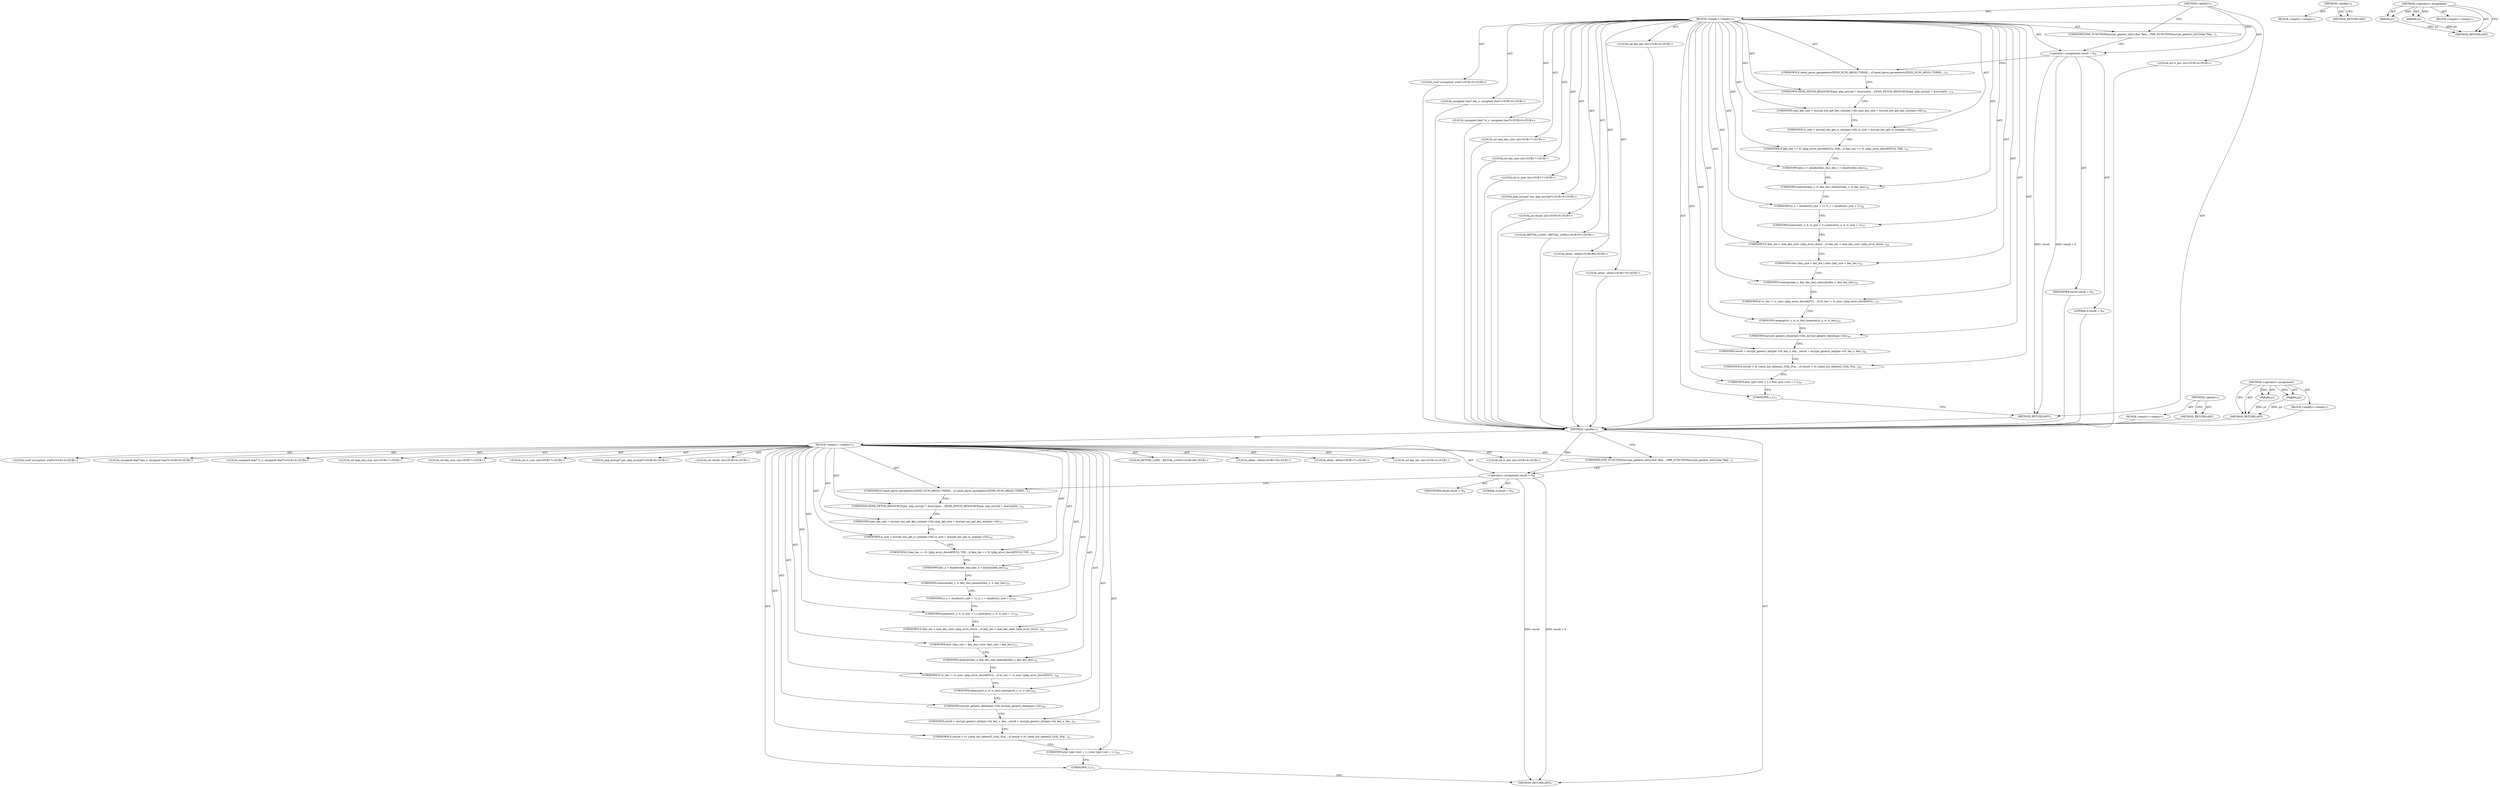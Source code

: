 digraph "&lt;operator&gt;.assignment" {
vulnerable_6 [label=<(METHOD,&lt;global&gt;)<SUB>1</SUB>>];
vulnerable_7 [label=<(BLOCK,&lt;empty&gt;,&lt;empty&gt;)<SUB>1</SUB>>];
vulnerable_8 [label=<(UNKNOWN,PHP_FUNCTION(mcrypt_generic_init)
{
	char *key,...,PHP_FUNCTION(mcrypt_generic_init)
{
	char *key,...)<SUB>1</SUB>>];
vulnerable_9 [label="<(LOCAL,int key_len: int)<SUB>4</SUB>>"];
vulnerable_10 [label="<(LOCAL,int iv_len: int)<SUB>4</SUB>>"];
vulnerable_11 [label="<(LOCAL,zval* mcryptind: zval*)<SUB>5</SUB>>"];
vulnerable_12 [label="<(LOCAL,unsigned char* key_s: unsigned char*)<SUB>6</SUB>>"];
vulnerable_13 [label="<(LOCAL,unsigned char* iv_s: unsigned char*)<SUB>6</SUB>>"];
vulnerable_14 [label="<(LOCAL,int max_key_size: int)<SUB>7</SUB>>"];
vulnerable_15 [label="<(LOCAL,int key_size: int)<SUB>7</SUB>>"];
vulnerable_16 [label="<(LOCAL,int iv_size: int)<SUB>7</SUB>>"];
vulnerable_17 [label="<(LOCAL,php_mcrypt* pm: php_mcrypt*)<SUB>8</SUB>>"];
vulnerable_18 [label="<(LOCAL,int result: int)<SUB>9</SUB>>"];
vulnerable_19 [label=<(&lt;operator&gt;.assignment,result = 0)<SUB>9</SUB>>];
vulnerable_20 [label=<(IDENTIFIER,result,result = 0)<SUB>9</SUB>>];
vulnerable_21 [label=<(LITERAL,0,result = 0)<SUB>9</SUB>>];
vulnerable_22 [label=<(UNKNOWN,if (zend_parse_parameters(ZEND_NUM_ARGS() TSRML...,if (zend_parse_parameters(ZEND_NUM_ARGS() TSRML...)<SUB>10</SUB>>];
vulnerable_23 [label=<(UNKNOWN,ZEND_FETCH_RESOURCE(pm, php_mcrypt *, &amp;mcryptin...,ZEND_FETCH_RESOURCE(pm, php_mcrypt *, &amp;mcryptin...)<SUB>14</SUB>>];
vulnerable_24 [label=<(UNKNOWN,max_key_size = mcrypt_enc_get_key_size(pm-&gt;td);,max_key_size = mcrypt_enc_get_key_size(pm-&gt;td);)<SUB>16</SUB>>];
vulnerable_25 [label=<(UNKNOWN,iv_size = mcrypt_enc_get_iv_size(pm-&gt;td);,iv_size = mcrypt_enc_get_iv_size(pm-&gt;td);)<SUB>17</SUB>>];
vulnerable_26 [label=<(UNKNOWN,if (key_len == 0) {
		php_error_docref(NULL TSR...,if (key_len == 0) {
		php_error_docref(NULL TSR...)<SUB>19</SUB>>];
vulnerable_27 [label=<(UNKNOWN,key_s = emalloc(key_len);,key_s = emalloc(key_len);)<SUB>23</SUB>>];
vulnerable_28 [label=<(UNKNOWN,memset(key_s, 0, key_len);,memset(key_s, 0, key_len);)<SUB>24</SUB>>];
vulnerable_29 [label=<(UNKNOWN,iv_s = emalloc(iv_size + 1);,iv_s = emalloc(iv_size + 1);)<SUB>26</SUB>>];
vulnerable_30 [label=<(UNKNOWN,memset(iv_s, 0, iv_size + 1);,memset(iv_s, 0, iv_size + 1);)<SUB>27</SUB>>];
vulnerable_31 [label=<(UNKNOWN,if (key_len &gt; max_key_size) {
		php_error_docre...,if (key_len &gt; max_key_size) {
		php_error_docre...)<SUB>29</SUB>>];
vulnerable_32 [label=<(UNKNOWN,else {
		key_size = key_len;
	},else {
		key_size = key_len;
	})<SUB>32</SUB>>];
vulnerable_33 [label=<(UNKNOWN,memcpy(key_s, key, key_len);,memcpy(key_s, key, key_len);)<SUB>35</SUB>>];
vulnerable_34 [label=<(UNKNOWN,if (iv_len != iv_size) {
		php_error_docref(NUL...,if (iv_len != iv_size) {
		php_error_docref(NUL...)<SUB>37</SUB>>];
vulnerable_35 [label=<(UNKNOWN,memcpy(iv_s, iv, iv_len);,memcpy(iv_s, iv, iv_len);)<SUB>43</SUB>>];
vulnerable_36 [label=<(UNKNOWN,mcrypt_generic_deinit(pm-&gt;td);,mcrypt_generic_deinit(pm-&gt;td);)<SUB>45</SUB>>];
vulnerable_37 [label=<(UNKNOWN,result = mcrypt_generic_init(pm-&gt;td, key_s, key...,result = mcrypt_generic_init(pm-&gt;td, key_s, key...)<SUB>46</SUB>>];
vulnerable_38 [label=<(UNKNOWN,if (result &lt; 0) {
		zend_list_delete(Z_LVAL_P(m...,if (result &lt; 0) {
		zend_list_delete(Z_LVAL_P(m...)<SUB>50</SUB>>];
vulnerable_39 [label=<(UNKNOWN,else {
		pm-&gt;init = 1;
	},else {
		pm-&gt;init = 1;
	})<SUB>64</SUB>>];
vulnerable_40 [label="<(LOCAL,RETVAL_LONG : RETVAL_LONG)<SUB>67</SUB>>"];
vulnerable_41 [label="<(LOCAL,efree : efree)<SUB>69</SUB>>"];
vulnerable_42 [label="<(LOCAL,efree : efree)<SUB>70</SUB>>"];
vulnerable_43 [label=<(UNKNOWN,},})<SUB>71</SUB>>];
vulnerable_44 [label=<(METHOD_RETURN,ANY)<SUB>1</SUB>>];
vulnerable_61 [label=<(METHOD,&lt;global&gt;)<SUB>1</SUB>>];
vulnerable_62 [label=<(BLOCK,&lt;empty&gt;,&lt;empty&gt;)>];
vulnerable_63 [label=<(METHOD_RETURN,ANY)>];
vulnerable_67 [label=<(METHOD,&lt;operator&gt;.assignment)>];
vulnerable_68 [label=<(PARAM,p1)>];
vulnerable_69 [label=<(PARAM,p2)>];
vulnerable_70 [label=<(BLOCK,&lt;empty&gt;,&lt;empty&gt;)>];
vulnerable_71 [label=<(METHOD_RETURN,ANY)>];
fixed_6 [label=<(METHOD,&lt;global&gt;)<SUB>1</SUB>>];
fixed_7 [label=<(BLOCK,&lt;empty&gt;,&lt;empty&gt;)<SUB>1</SUB>>];
fixed_8 [label=<(UNKNOWN,PHP_FUNCTION(mcrypt_generic_init)
{
	char *key,...,PHP_FUNCTION(mcrypt_generic_init)
{
	char *key,...)<SUB>1</SUB>>];
fixed_9 [label="<(LOCAL,int key_len: int)<SUB>4</SUB>>"];
fixed_10 [label="<(LOCAL,int iv_len: int)<SUB>4</SUB>>"];
fixed_11 [label="<(LOCAL,zval* mcryptind: zval*)<SUB>5</SUB>>"];
fixed_12 [label="<(LOCAL,unsigned char* key_s: unsigned char*)<SUB>6</SUB>>"];
fixed_13 [label="<(LOCAL,unsigned char* iv_s: unsigned char*)<SUB>6</SUB>>"];
fixed_14 [label="<(LOCAL,int max_key_size: int)<SUB>7</SUB>>"];
fixed_15 [label="<(LOCAL,int key_size: int)<SUB>7</SUB>>"];
fixed_16 [label="<(LOCAL,int iv_size: int)<SUB>7</SUB>>"];
fixed_17 [label="<(LOCAL,php_mcrypt* pm: php_mcrypt*)<SUB>8</SUB>>"];
fixed_18 [label="<(LOCAL,int result: int)<SUB>9</SUB>>"];
fixed_19 [label=<(&lt;operator&gt;.assignment,result = 0)<SUB>9</SUB>>];
fixed_20 [label=<(IDENTIFIER,result,result = 0)<SUB>9</SUB>>];
fixed_21 [label=<(LITERAL,0,result = 0)<SUB>9</SUB>>];
fixed_22 [label=<(UNKNOWN,if (zend_parse_parameters(ZEND_NUM_ARGS() TSRML...,if (zend_parse_parameters(ZEND_NUM_ARGS() TSRML...)<SUB>11</SUB>>];
fixed_23 [label=<(UNKNOWN,ZEND_FETCH_RESOURCE(pm, php_mcrypt *, &amp;mcryptin...,ZEND_FETCH_RESOURCE(pm, php_mcrypt *, &amp;mcryptin...)<SUB>15</SUB>>];
fixed_24 [label=<(UNKNOWN,max_key_size = mcrypt_enc_get_key_size(pm-&gt;td);,max_key_size = mcrypt_enc_get_key_size(pm-&gt;td);)<SUB>17</SUB>>];
fixed_25 [label=<(UNKNOWN,iv_size = mcrypt_enc_get_iv_size(pm-&gt;td);,iv_size = mcrypt_enc_get_iv_size(pm-&gt;td);)<SUB>18</SUB>>];
fixed_26 [label=<(UNKNOWN,if (key_len == 0) {
		php_error_docref(NULL TSR...,if (key_len == 0) {
		php_error_docref(NULL TSR...)<SUB>20</SUB>>];
fixed_27 [label=<(UNKNOWN,key_s = emalloc(key_len);,key_s = emalloc(key_len);)<SUB>24</SUB>>];
fixed_28 [label=<(UNKNOWN,memset(key_s, 0, key_len);,memset(key_s, 0, key_len);)<SUB>25</SUB>>];
fixed_29 [label=<(UNKNOWN,iv_s = emalloc(iv_size + 1);,iv_s = emalloc(iv_size + 1);)<SUB>27</SUB>>];
fixed_30 [label=<(UNKNOWN,memset(iv_s, 0, iv_size + 1);,memset(iv_s, 0, iv_size + 1);)<SUB>28</SUB>>];
fixed_31 [label=<(UNKNOWN,if (key_len &gt; max_key_size) {
		php_error_docre...,if (key_len &gt; max_key_size) {
		php_error_docre...)<SUB>30</SUB>>];
fixed_32 [label=<(UNKNOWN,else {
		key_size = key_len;
	},else {
		key_size = key_len;
	})<SUB>33</SUB>>];
fixed_33 [label=<(UNKNOWN,memcpy(key_s, key, key_len);,memcpy(key_s, key, key_len);)<SUB>36</SUB>>];
fixed_34 [label=<(UNKNOWN,if (iv_len != iv_size) {
		php_error_docref(NUL...,if (iv_len != iv_size) {
		php_error_docref(NUL...)<SUB>38</SUB>>];
fixed_35 [label=<(UNKNOWN,memcpy(iv_s, iv, iv_len);,memcpy(iv_s, iv, iv_len);)<SUB>44</SUB>>];
fixed_36 [label=<(UNKNOWN,mcrypt_generic_deinit(pm-&gt;td);,mcrypt_generic_deinit(pm-&gt;td);)<SUB>46</SUB>>];
fixed_37 [label=<(UNKNOWN,result = mcrypt_generic_init(pm-&gt;td, key_s, key...,result = mcrypt_generic_init(pm-&gt;td, key_s, key...)<SUB>47</SUB>>];
fixed_38 [label=<(UNKNOWN,if (result &lt; 0) {
		zend_list_delete(Z_LVAL_P(m...,if (result &lt; 0) {
		zend_list_delete(Z_LVAL_P(m...)<SUB>51</SUB>>];
fixed_39 [label=<(UNKNOWN,else {
		pm-&gt;init = 1;
	},else {
		pm-&gt;init = 1;
	})<SUB>65</SUB>>];
fixed_40 [label="<(LOCAL,RETVAL_LONG : RETVAL_LONG)<SUB>68</SUB>>"];
fixed_41 [label="<(LOCAL,efree : efree)<SUB>70</SUB>>"];
fixed_42 [label="<(LOCAL,efree : efree)<SUB>71</SUB>>"];
fixed_43 [label=<(UNKNOWN,},})<SUB>72</SUB>>];
fixed_44 [label=<(METHOD_RETURN,ANY)<SUB>1</SUB>>];
fixed_61 [label=<(METHOD,&lt;global&gt;)<SUB>1</SUB>>];
fixed_62 [label=<(BLOCK,&lt;empty&gt;,&lt;empty&gt;)>];
fixed_63 [label=<(METHOD_RETURN,ANY)>];
fixed_67 [label=<(METHOD,&lt;operator&gt;.assignment)>];
fixed_68 [label=<(PARAM,p1)>];
fixed_69 [label=<(PARAM,p2)>];
fixed_70 [label=<(BLOCK,&lt;empty&gt;,&lt;empty&gt;)>];
fixed_71 [label=<(METHOD_RETURN,ANY)>];
vulnerable_6 -> vulnerable_7  [key=0, label="AST: "];
vulnerable_6 -> vulnerable_44  [key=0, label="AST: "];
vulnerable_6 -> vulnerable_8  [key=0, label="CFG: "];
vulnerable_6 -> vulnerable_19  [key=0, label="DDG: "];
vulnerable_7 -> vulnerable_8  [key=0, label="AST: "];
vulnerable_7 -> vulnerable_9  [key=0, label="AST: "];
vulnerable_7 -> vulnerable_10  [key=0, label="AST: "];
vulnerable_7 -> vulnerable_11  [key=0, label="AST: "];
vulnerable_7 -> vulnerable_12  [key=0, label="AST: "];
vulnerable_7 -> vulnerable_13  [key=0, label="AST: "];
vulnerable_7 -> vulnerable_14  [key=0, label="AST: "];
vulnerable_7 -> vulnerable_15  [key=0, label="AST: "];
vulnerable_7 -> vulnerable_16  [key=0, label="AST: "];
vulnerable_7 -> vulnerable_17  [key=0, label="AST: "];
vulnerable_7 -> vulnerable_18  [key=0, label="AST: "];
vulnerable_7 -> vulnerable_19  [key=0, label="AST: "];
vulnerable_7 -> vulnerable_22  [key=0, label="AST: "];
vulnerable_7 -> vulnerable_23  [key=0, label="AST: "];
vulnerable_7 -> vulnerable_24  [key=0, label="AST: "];
vulnerable_7 -> vulnerable_25  [key=0, label="AST: "];
vulnerable_7 -> vulnerable_26  [key=0, label="AST: "];
vulnerable_7 -> vulnerable_27  [key=0, label="AST: "];
vulnerable_7 -> vulnerable_28  [key=0, label="AST: "];
vulnerable_7 -> vulnerable_29  [key=0, label="AST: "];
vulnerable_7 -> vulnerable_30  [key=0, label="AST: "];
vulnerable_7 -> vulnerable_31  [key=0, label="AST: "];
vulnerable_7 -> vulnerable_32  [key=0, label="AST: "];
vulnerable_7 -> vulnerable_33  [key=0, label="AST: "];
vulnerable_7 -> vulnerable_34  [key=0, label="AST: "];
vulnerable_7 -> vulnerable_35  [key=0, label="AST: "];
vulnerable_7 -> vulnerable_36  [key=0, label="AST: "];
vulnerable_7 -> vulnerable_37  [key=0, label="AST: "];
vulnerable_7 -> vulnerable_38  [key=0, label="AST: "];
vulnerable_7 -> vulnerable_39  [key=0, label="AST: "];
vulnerable_7 -> vulnerable_40  [key=0, label="AST: "];
vulnerable_7 -> vulnerable_41  [key=0, label="AST: "];
vulnerable_7 -> vulnerable_42  [key=0, label="AST: "];
vulnerable_7 -> vulnerable_43  [key=0, label="AST: "];
vulnerable_8 -> vulnerable_19  [key=0, label="CFG: "];
vulnerable_9 -> fixed_6  [key=0];
vulnerable_10 -> fixed_6  [key=0];
vulnerable_11 -> fixed_6  [key=0];
vulnerable_12 -> fixed_6  [key=0];
vulnerable_13 -> fixed_6  [key=0];
vulnerable_14 -> fixed_6  [key=0];
vulnerable_15 -> fixed_6  [key=0];
vulnerable_16 -> fixed_6  [key=0];
vulnerable_17 -> fixed_6  [key=0];
vulnerable_18 -> fixed_6  [key=0];
vulnerable_19 -> vulnerable_20  [key=0, label="AST: "];
vulnerable_19 -> vulnerable_21  [key=0, label="AST: "];
vulnerable_19 -> vulnerable_22  [key=0, label="CFG: "];
vulnerable_19 -> vulnerable_44  [key=0, label="DDG: result"];
vulnerable_19 -> vulnerable_44  [key=1, label="DDG: result = 0"];
vulnerable_20 -> fixed_6  [key=0];
vulnerable_21 -> fixed_6  [key=0];
vulnerable_22 -> vulnerable_23  [key=0, label="CFG: "];
vulnerable_23 -> vulnerable_24  [key=0, label="CFG: "];
vulnerable_24 -> vulnerable_25  [key=0, label="CFG: "];
vulnerable_25 -> vulnerable_26  [key=0, label="CFG: "];
vulnerable_26 -> vulnerable_27  [key=0, label="CFG: "];
vulnerable_27 -> vulnerable_28  [key=0, label="CFG: "];
vulnerable_28 -> vulnerable_29  [key=0, label="CFG: "];
vulnerable_29 -> vulnerable_30  [key=0, label="CFG: "];
vulnerable_30 -> vulnerable_31  [key=0, label="CFG: "];
vulnerable_31 -> vulnerable_32  [key=0, label="CFG: "];
vulnerable_32 -> vulnerable_33  [key=0, label="CFG: "];
vulnerable_33 -> vulnerable_34  [key=0, label="CFG: "];
vulnerable_34 -> vulnerable_35  [key=0, label="CFG: "];
vulnerable_35 -> vulnerable_36  [key=0, label="CFG: "];
vulnerable_36 -> vulnerable_37  [key=0, label="CFG: "];
vulnerable_37 -> vulnerable_38  [key=0, label="CFG: "];
vulnerable_38 -> vulnerable_39  [key=0, label="CFG: "];
vulnerable_39 -> vulnerable_43  [key=0, label="CFG: "];
vulnerable_40 -> fixed_6  [key=0];
vulnerable_41 -> fixed_6  [key=0];
vulnerable_42 -> fixed_6  [key=0];
vulnerable_43 -> vulnerable_44  [key=0, label="CFG: "];
vulnerable_44 -> fixed_6  [key=0];
vulnerable_61 -> vulnerable_62  [key=0, label="AST: "];
vulnerable_61 -> vulnerable_63  [key=0, label="AST: "];
vulnerable_61 -> vulnerable_63  [key=1, label="CFG: "];
vulnerable_62 -> fixed_6  [key=0];
vulnerable_63 -> fixed_6  [key=0];
vulnerable_67 -> vulnerable_68  [key=0, label="AST: "];
vulnerable_67 -> vulnerable_68  [key=1, label="DDG: "];
vulnerable_67 -> vulnerable_70  [key=0, label="AST: "];
vulnerable_67 -> vulnerable_69  [key=0, label="AST: "];
vulnerable_67 -> vulnerable_69  [key=1, label="DDG: "];
vulnerable_67 -> vulnerable_71  [key=0, label="AST: "];
vulnerable_67 -> vulnerable_71  [key=1, label="CFG: "];
vulnerable_68 -> vulnerable_71  [key=0, label="DDG: p1"];
vulnerable_69 -> vulnerable_71  [key=0, label="DDG: p2"];
vulnerable_70 -> fixed_6  [key=0];
vulnerable_71 -> fixed_6  [key=0];
fixed_6 -> fixed_7  [key=0, label="AST: "];
fixed_6 -> fixed_44  [key=0, label="AST: "];
fixed_6 -> fixed_8  [key=0, label="CFG: "];
fixed_6 -> fixed_19  [key=0, label="DDG: "];
fixed_7 -> fixed_8  [key=0, label="AST: "];
fixed_7 -> fixed_9  [key=0, label="AST: "];
fixed_7 -> fixed_10  [key=0, label="AST: "];
fixed_7 -> fixed_11  [key=0, label="AST: "];
fixed_7 -> fixed_12  [key=0, label="AST: "];
fixed_7 -> fixed_13  [key=0, label="AST: "];
fixed_7 -> fixed_14  [key=0, label="AST: "];
fixed_7 -> fixed_15  [key=0, label="AST: "];
fixed_7 -> fixed_16  [key=0, label="AST: "];
fixed_7 -> fixed_17  [key=0, label="AST: "];
fixed_7 -> fixed_18  [key=0, label="AST: "];
fixed_7 -> fixed_19  [key=0, label="AST: "];
fixed_7 -> fixed_22  [key=0, label="AST: "];
fixed_7 -> fixed_23  [key=0, label="AST: "];
fixed_7 -> fixed_24  [key=0, label="AST: "];
fixed_7 -> fixed_25  [key=0, label="AST: "];
fixed_7 -> fixed_26  [key=0, label="AST: "];
fixed_7 -> fixed_27  [key=0, label="AST: "];
fixed_7 -> fixed_28  [key=0, label="AST: "];
fixed_7 -> fixed_29  [key=0, label="AST: "];
fixed_7 -> fixed_30  [key=0, label="AST: "];
fixed_7 -> fixed_31  [key=0, label="AST: "];
fixed_7 -> fixed_32  [key=0, label="AST: "];
fixed_7 -> fixed_33  [key=0, label="AST: "];
fixed_7 -> fixed_34  [key=0, label="AST: "];
fixed_7 -> fixed_35  [key=0, label="AST: "];
fixed_7 -> fixed_36  [key=0, label="AST: "];
fixed_7 -> fixed_37  [key=0, label="AST: "];
fixed_7 -> fixed_38  [key=0, label="AST: "];
fixed_7 -> fixed_39  [key=0, label="AST: "];
fixed_7 -> fixed_40  [key=0, label="AST: "];
fixed_7 -> fixed_41  [key=0, label="AST: "];
fixed_7 -> fixed_42  [key=0, label="AST: "];
fixed_7 -> fixed_43  [key=0, label="AST: "];
fixed_8 -> fixed_19  [key=0, label="CFG: "];
fixed_19 -> fixed_20  [key=0, label="AST: "];
fixed_19 -> fixed_21  [key=0, label="AST: "];
fixed_19 -> fixed_22  [key=0, label="CFG: "];
fixed_19 -> fixed_44  [key=0, label="DDG: result"];
fixed_19 -> fixed_44  [key=1, label="DDG: result = 0"];
fixed_22 -> fixed_23  [key=0, label="CFG: "];
fixed_23 -> fixed_24  [key=0, label="CFG: "];
fixed_24 -> fixed_25  [key=0, label="CFG: "];
fixed_25 -> fixed_26  [key=0, label="CFG: "];
fixed_26 -> fixed_27  [key=0, label="CFG: "];
fixed_27 -> fixed_28  [key=0, label="CFG: "];
fixed_28 -> fixed_29  [key=0, label="CFG: "];
fixed_29 -> fixed_30  [key=0, label="CFG: "];
fixed_30 -> fixed_31  [key=0, label="CFG: "];
fixed_31 -> fixed_32  [key=0, label="CFG: "];
fixed_32 -> fixed_33  [key=0, label="CFG: "];
fixed_33 -> fixed_34  [key=0, label="CFG: "];
fixed_34 -> fixed_35  [key=0, label="CFG: "];
fixed_35 -> fixed_36  [key=0, label="CFG: "];
fixed_36 -> fixed_37  [key=0, label="CFG: "];
fixed_37 -> fixed_38  [key=0, label="CFG: "];
fixed_38 -> fixed_39  [key=0, label="CFG: "];
fixed_39 -> fixed_43  [key=0, label="CFG: "];
fixed_43 -> fixed_44  [key=0, label="CFG: "];
fixed_61 -> fixed_62  [key=0, label="AST: "];
fixed_61 -> fixed_63  [key=0, label="AST: "];
fixed_61 -> fixed_63  [key=1, label="CFG: "];
fixed_67 -> fixed_68  [key=0, label="AST: "];
fixed_67 -> fixed_68  [key=1, label="DDG: "];
fixed_67 -> fixed_70  [key=0, label="AST: "];
fixed_67 -> fixed_69  [key=0, label="AST: "];
fixed_67 -> fixed_69  [key=1, label="DDG: "];
fixed_67 -> fixed_71  [key=0, label="AST: "];
fixed_67 -> fixed_71  [key=1, label="CFG: "];
fixed_68 -> fixed_71  [key=0, label="DDG: p1"];
fixed_69 -> fixed_71  [key=0, label="DDG: p2"];
}
